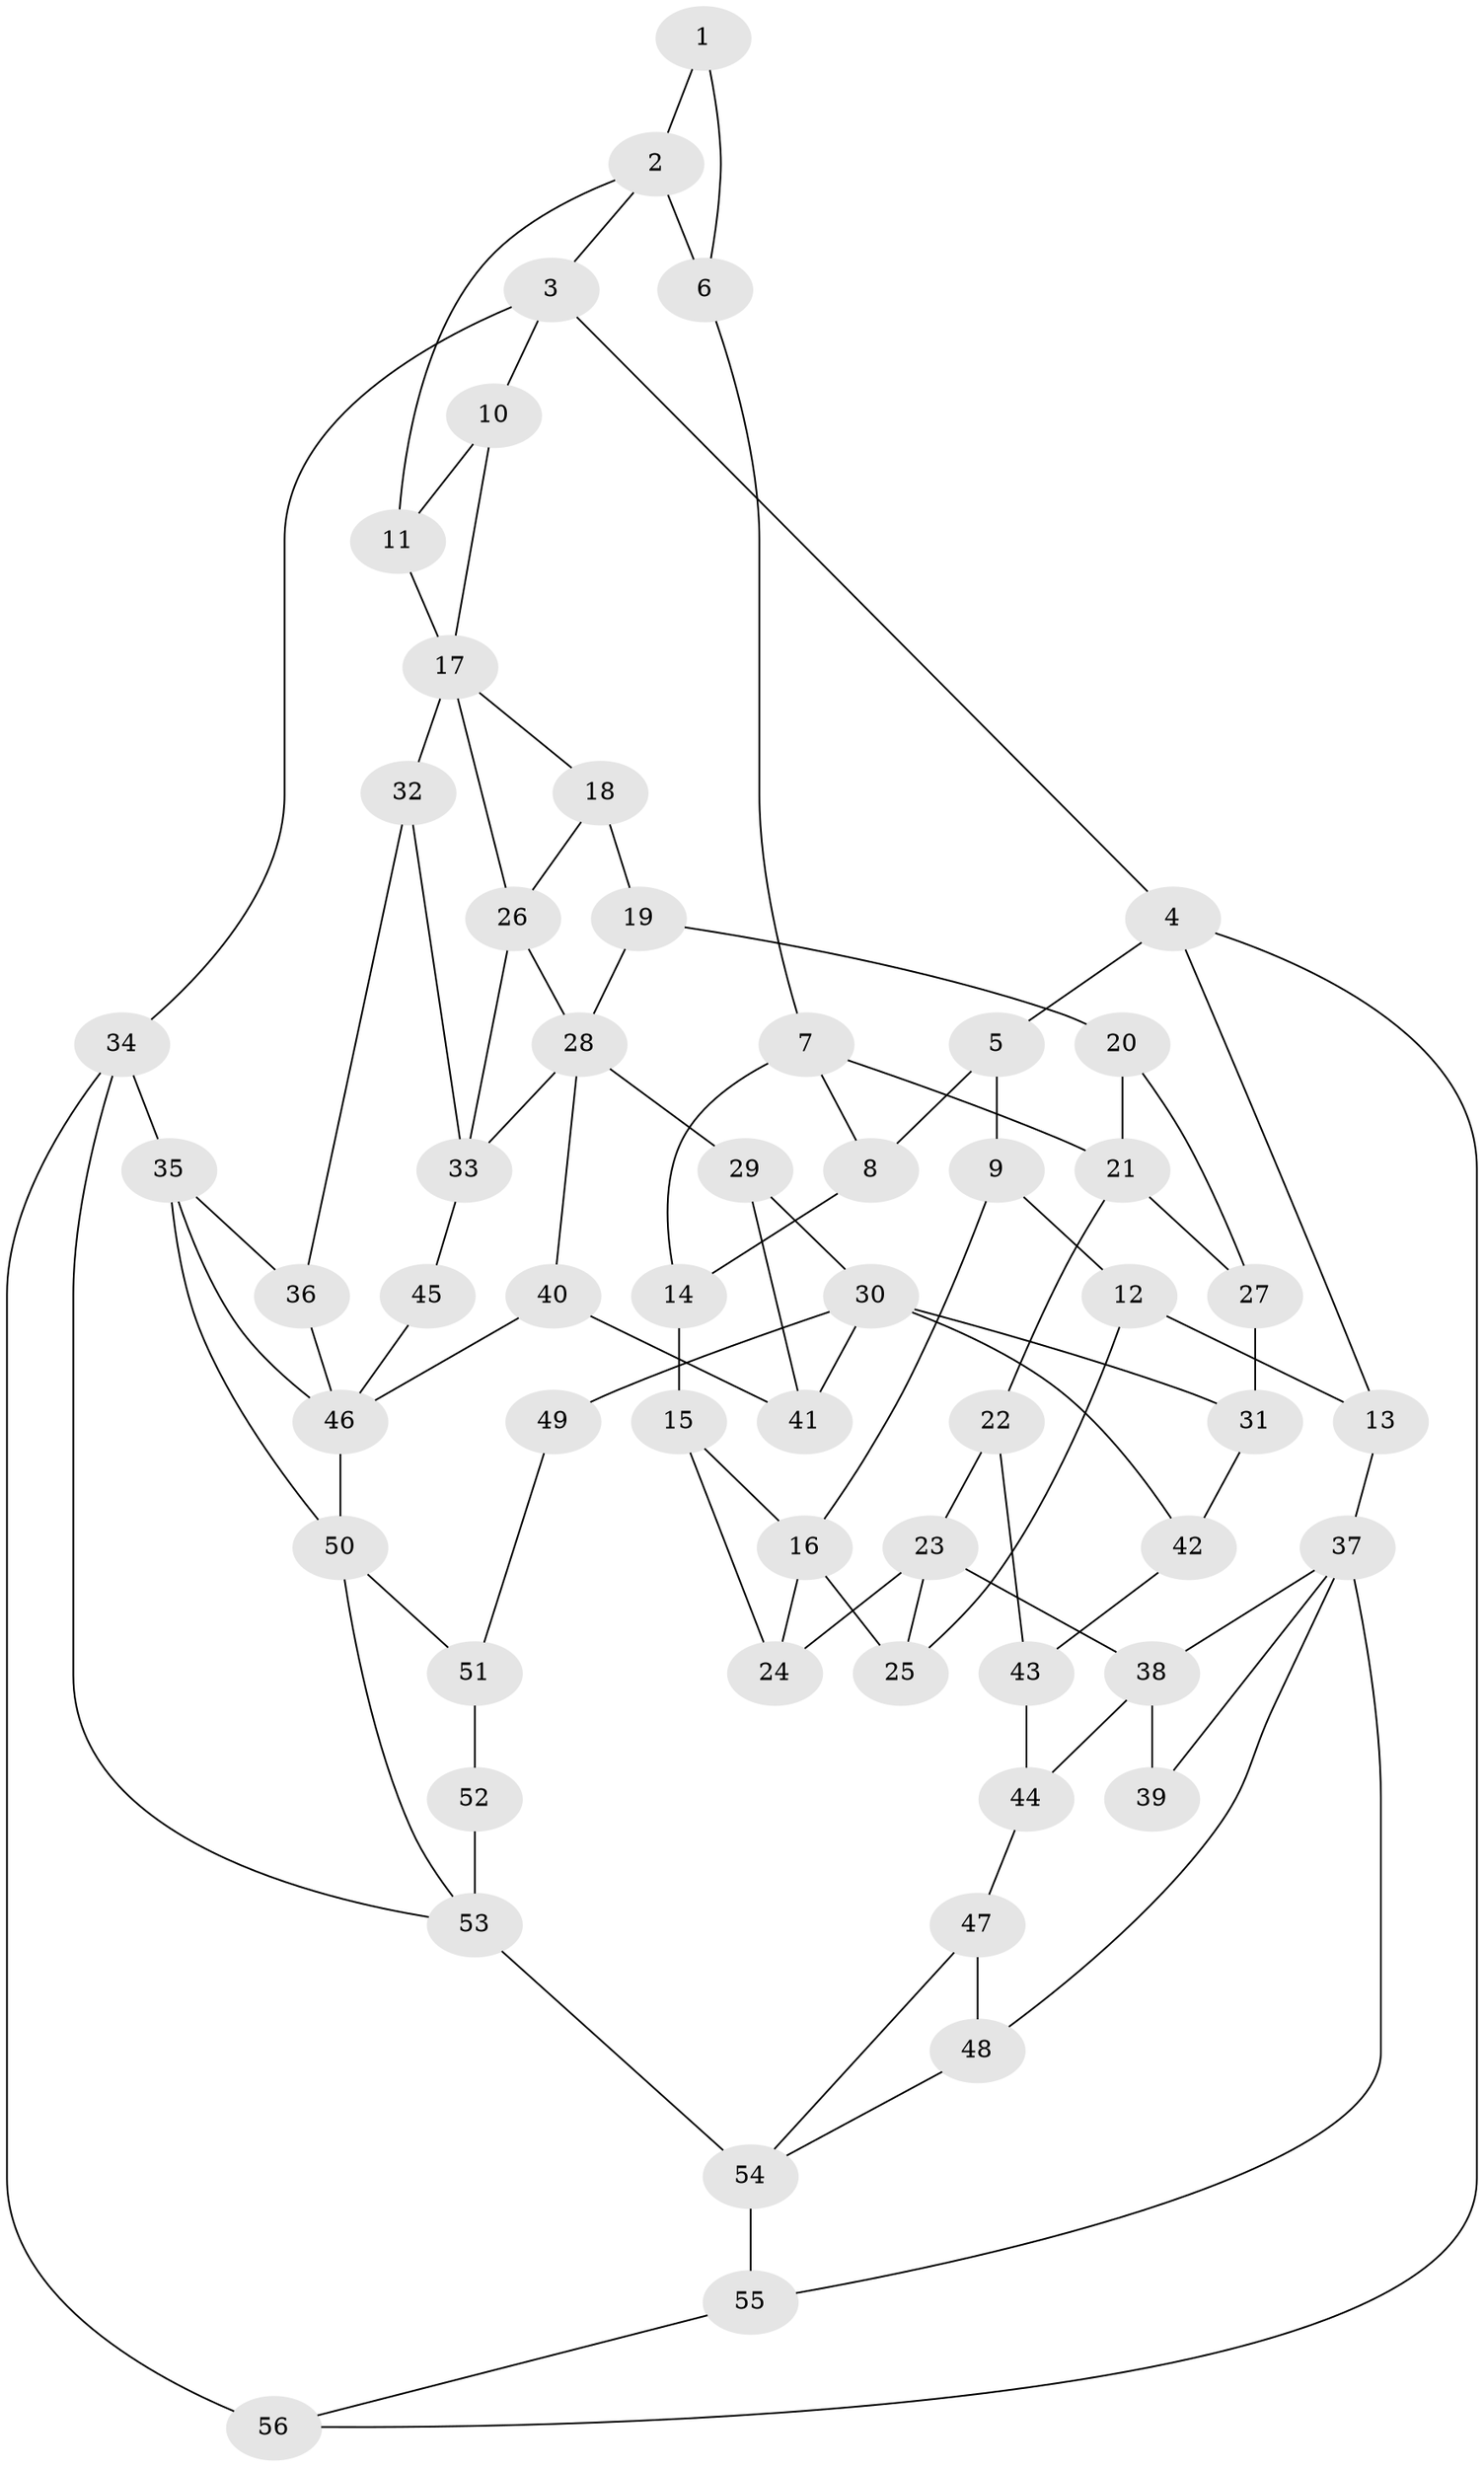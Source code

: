 // original degree distribution, {3: 0.017857142857142856, 4: 0.22321428571428573, 5: 0.5535714285714286, 6: 0.20535714285714285}
// Generated by graph-tools (version 1.1) at 2025/38/03/09/25 02:38:35]
// undirected, 56 vertices, 94 edges
graph export_dot {
graph [start="1"]
  node [color=gray90,style=filled];
  1;
  2;
  3;
  4;
  5;
  6;
  7;
  8;
  9;
  10;
  11;
  12;
  13;
  14;
  15;
  16;
  17;
  18;
  19;
  20;
  21;
  22;
  23;
  24;
  25;
  26;
  27;
  28;
  29;
  30;
  31;
  32;
  33;
  34;
  35;
  36;
  37;
  38;
  39;
  40;
  41;
  42;
  43;
  44;
  45;
  46;
  47;
  48;
  49;
  50;
  51;
  52;
  53;
  54;
  55;
  56;
  1 -- 2 [weight=1.0];
  1 -- 6 [weight=1.0];
  2 -- 3 [weight=1.0];
  2 -- 6 [weight=3.0];
  2 -- 11 [weight=1.0];
  3 -- 4 [weight=1.0];
  3 -- 10 [weight=1.0];
  3 -- 34 [weight=1.0];
  4 -- 5 [weight=1.0];
  4 -- 13 [weight=1.0];
  4 -- 56 [weight=1.0];
  5 -- 8 [weight=1.0];
  5 -- 9 [weight=2.0];
  6 -- 7 [weight=2.0];
  7 -- 8 [weight=1.0];
  7 -- 14 [weight=1.0];
  7 -- 21 [weight=2.0];
  8 -- 14 [weight=1.0];
  9 -- 12 [weight=2.0];
  9 -- 16 [weight=2.0];
  10 -- 11 [weight=1.0];
  10 -- 17 [weight=1.0];
  11 -- 17 [weight=1.0];
  12 -- 13 [weight=2.0];
  12 -- 25 [weight=1.0];
  13 -- 37 [weight=2.0];
  14 -- 15 [weight=1.0];
  15 -- 16 [weight=1.0];
  15 -- 24 [weight=1.0];
  16 -- 24 [weight=1.0];
  16 -- 25 [weight=1.0];
  17 -- 18 [weight=1.0];
  17 -- 26 [weight=1.0];
  17 -- 32 [weight=2.0];
  18 -- 19 [weight=1.0];
  18 -- 26 [weight=2.0];
  19 -- 20 [weight=1.0];
  19 -- 28 [weight=1.0];
  20 -- 21 [weight=1.0];
  20 -- 27 [weight=1.0];
  21 -- 22 [weight=1.0];
  21 -- 27 [weight=1.0];
  22 -- 23 [weight=1.0];
  22 -- 43 [weight=1.0];
  23 -- 24 [weight=1.0];
  23 -- 25 [weight=1.0];
  23 -- 38 [weight=2.0];
  26 -- 28 [weight=1.0];
  26 -- 33 [weight=2.0];
  27 -- 31 [weight=1.0];
  28 -- 29 [weight=1.0];
  28 -- 33 [weight=1.0];
  28 -- 40 [weight=1.0];
  29 -- 30 [weight=1.0];
  29 -- 41 [weight=1.0];
  30 -- 31 [weight=1.0];
  30 -- 41 [weight=1.0];
  30 -- 42 [weight=1.0];
  30 -- 49 [weight=2.0];
  31 -- 42 [weight=1.0];
  32 -- 33 [weight=1.0];
  32 -- 36 [weight=1.0];
  33 -- 45 [weight=2.0];
  34 -- 35 [weight=2.0];
  34 -- 53 [weight=1.0];
  34 -- 56 [weight=2.0];
  35 -- 36 [weight=1.0];
  35 -- 46 [weight=1.0];
  35 -- 50 [weight=2.0];
  36 -- 46 [weight=1.0];
  37 -- 38 [weight=1.0];
  37 -- 39 [weight=1.0];
  37 -- 48 [weight=1.0];
  37 -- 55 [weight=1.0];
  38 -- 39 [weight=2.0];
  38 -- 44 [weight=1.0];
  40 -- 41 [weight=1.0];
  40 -- 46 [weight=1.0];
  42 -- 43 [weight=1.0];
  43 -- 44 [weight=1.0];
  44 -- 47 [weight=1.0];
  45 -- 46 [weight=1.0];
  46 -- 50 [weight=1.0];
  47 -- 48 [weight=1.0];
  47 -- 54 [weight=1.0];
  48 -- 54 [weight=1.0];
  49 -- 51 [weight=1.0];
  50 -- 51 [weight=1.0];
  50 -- 53 [weight=1.0];
  51 -- 52 [weight=1.0];
  52 -- 53 [weight=2.0];
  53 -- 54 [weight=2.0];
  54 -- 55 [weight=1.0];
  55 -- 56 [weight=1.0];
}
